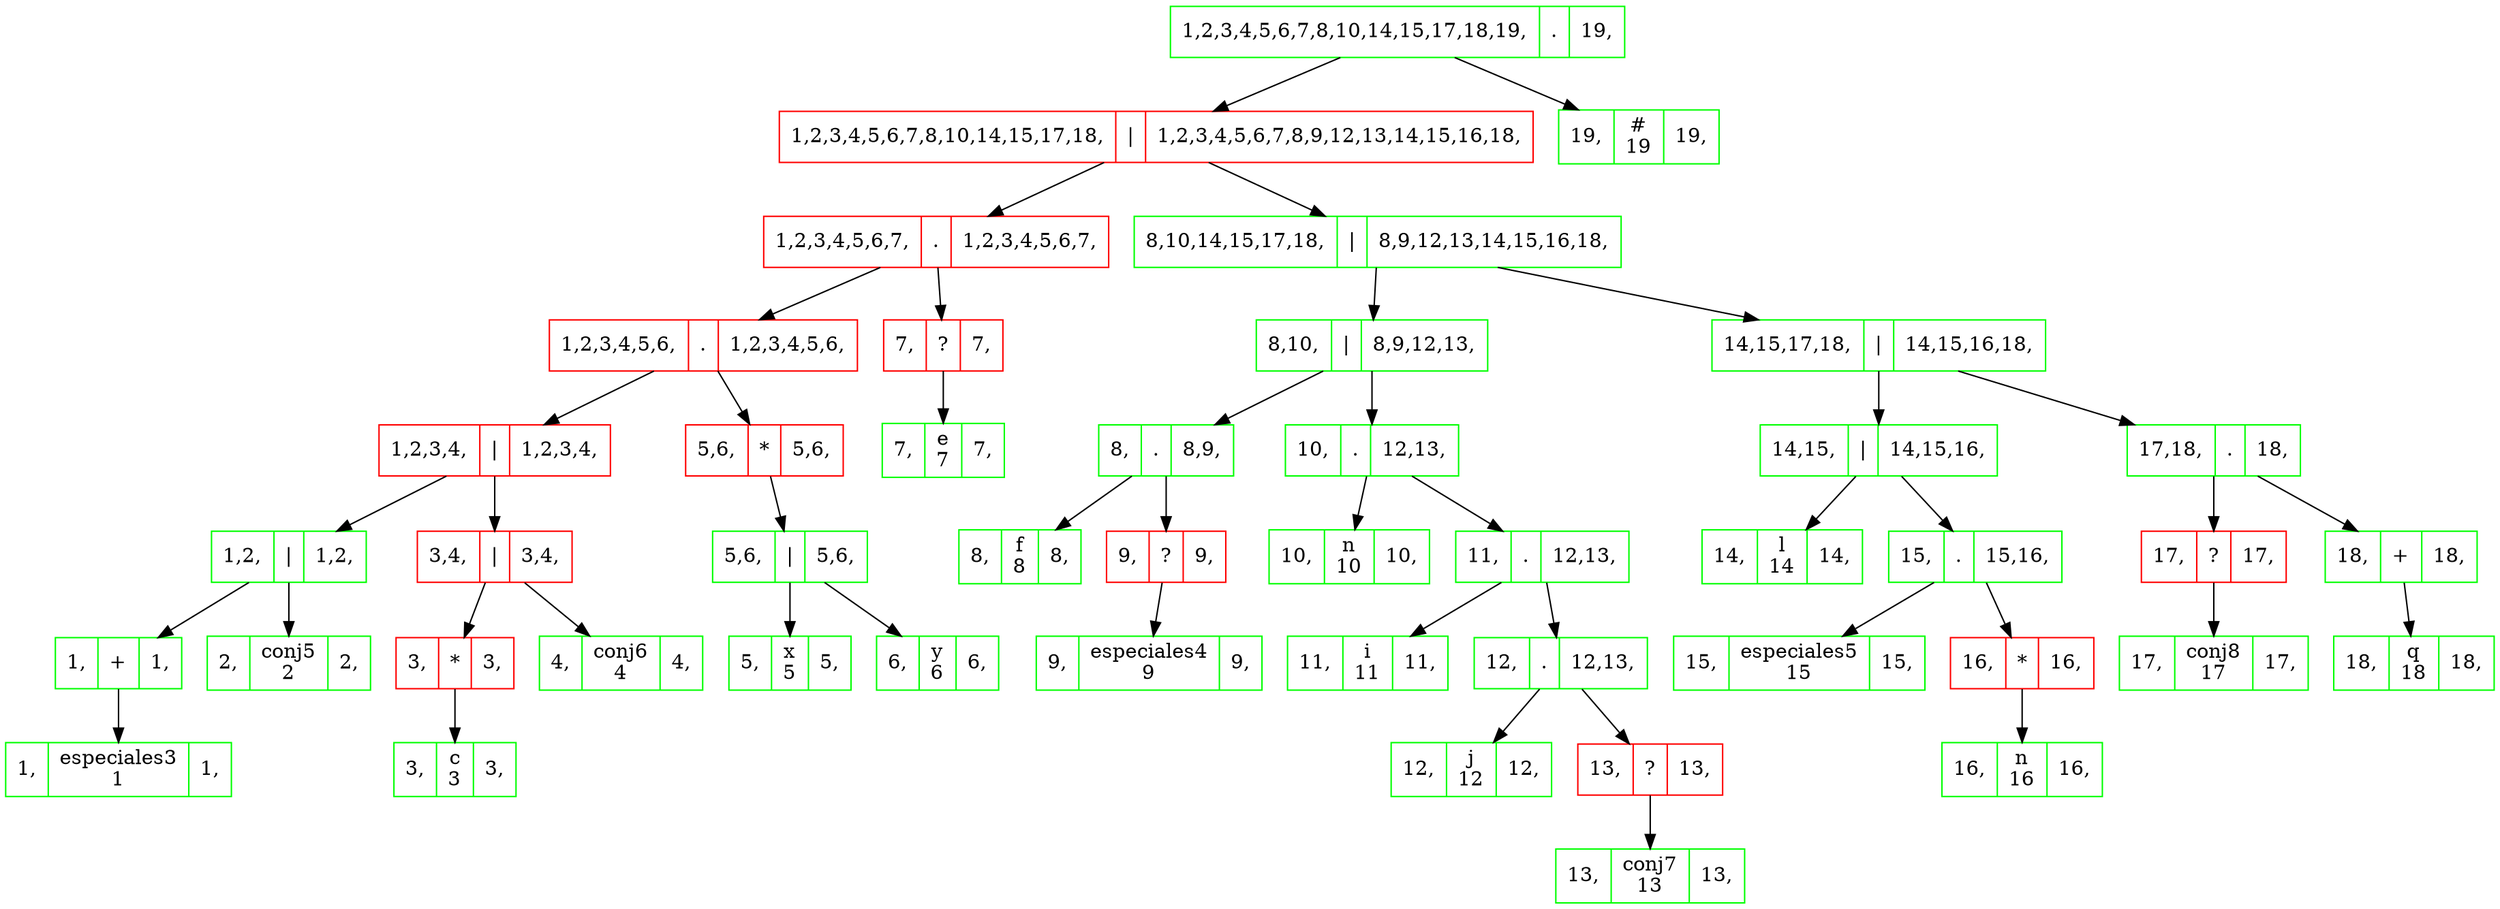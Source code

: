 digraph structs { 
node[shape = box]; 
node[shape = box, color = green]; 
Nodo2066424525[shape=record, label = "<f0> 1,2,3,4,5,6,7,8,10,14,15,17,18,19, | <f1>. | <f2> 19,"];
node[shape = box, color = red]; 
Nodo1707896615[shape=record, label = "<f0> 1,2,3,4,5,6,7,8,10,14,15,17,18, | <f1>\| | <f2> 1,2,3,4,5,6,7,8,9,12,13,14,15,16,18,"];
node[shape = box, color = red]; 
Nodo1903642964[shape=record, label = "<f0> 1,2,3,4,5,6,7, | <f1>. | <f2> 1,2,3,4,5,6,7,"];
node[shape = box, color = red]; 
Nodo542420519[shape=record, label = "<f0> 1,2,3,4,5,6, | <f1>. | <f2> 1,2,3,4,5,6,"];
node[shape = box, color = red]; 
Nodo38522282[shape=record, label = "<f0> 1,2,3,4, | <f1>\| | <f2> 1,2,3,4,"];
node[shape = box, color = green]; 
Nodo74989459[shape=record, label = "<f0> 1,2, | <f1>\| | <f2> 1,2,"];
node[shape = box, color = green]; 
Nodo1326377889[shape=record, label = "<f0> 1, | <f1>+ | <f2> 1,"];
node[shape = box, color = green]; 
Nodo1244549617[shape=record, label = "<f0> 1, | <f1>especiales3\n1 | <f2> 1,"];
node[shape = box, color = green]; 
Nodo383050627[shape=record, label = "<f0> 2, | <f1>conj5\n2 | <f2> 2,"];
node[shape = box, color = red]; 
Nodo1402327661[shape=record, label = "<f0> 3,4, | <f1>\| | <f2> 3,4,"];
node[shape = box, color = red]; 
Nodo1811834973[shape=record, label = "<f0> 3, | <f1>* | <f2> 3,"];
node[shape = box, color = green]; 
Nodo1399266570[shape=record, label = "<f0> 3, | <f1>c\n3 | <f2> 3,"];
node[shape = box, color = green]; 
Nodo1654531102[shape=record, label = "<f0> 4, | <f1>conj6\n4 | <f2> 4,"];
node[shape = box, color = red]; 
Nodo526750874[shape=record, label = "<f0> 5,6, | <f1>* | <f2> 5,6,"];
node[shape = box, color = green]; 
Nodo121748395[shape=record, label = "<f0> 5,6, | <f1>\| | <f2> 5,6,"];
node[shape = box, color = green]; 
Nodo1822783748[shape=record, label = "<f0> 5, | <f1>x\n5 | <f2> 5,"];
node[shape = box, color = green]; 
Nodo2139627098[shape=record, label = "<f0> 6, | <f1>y\n6 | <f2> 6,"];
node[shape = box, color = red]; 
Nodo1291486325[shape=record, label = "<f0> 7, | <f1>? | <f2> 7,"];
node[shape = box, color = green]; 
Nodo1181545122[shape=record, label = "<f0> 7, | <f1>e\n7 | <f2> 7,"];
node[shape = box, color = green]; 
Nodo21417522[shape=record, label = "<f0> 8,10,14,15,17,18, | <f1>\| | <f2> 8,9,12,13,14,15,16,18,"];
node[shape = box, color = green]; 
Nodo1048803982[shape=record, label = "<f0> 8,10, | <f1>\| | <f2> 8,9,12,13,"];
node[shape = box, color = green]; 
Nodo650287111[shape=record, label = "<f0> 8, | <f1>. | <f2> 8,9,"];
node[shape = box, color = green]; 
Nodo119179167[shape=record, label = "<f0> 8, | <f1>f\n8 | <f2> 8,"];
node[shape = box, color = red]; 
Nodo807071248[shape=record, label = "<f0> 9, | <f1>? | <f2> 9,"];
node[shape = box, color = green]; 
Nodo367572375[shape=record, label = "<f0> 9, | <f1>especiales4\n9 | <f2> 9,"];
node[shape = box, color = green]; 
Nodo668468621[shape=record, label = "<f0> 10, | <f1>. | <f2> 12,13,"];
node[shape = box, color = green]; 
Nodo1949124758[shape=record, label = "<f0> 10, | <f1>n\n10 | <f2> 10,"];
node[shape = box, color = green]; 
Nodo329269869[shape=record, label = "<f0> 11, | <f1>. | <f2> 12,13,"];
node[shape = box, color = green]; 
Nodo1127487875[shape=record, label = "<f0> 11, | <f1>i\n11 | <f2> 11,"];
node[shape = box, color = green]; 
Nodo614959109[shape=record, label = "<f0> 12, | <f1>. | <f2> 12,13,"];
node[shape = box, color = green]; 
Nodo986717695[shape=record, label = "<f0> 12, | <f1>j\n12 | <f2> 12,"];
node[shape = box, color = red]; 
Nodo737313762[shape=record, label = "<f0> 13, | <f1>? | <f2> 13,"];
node[shape = box, color = green]; 
Nodo1223257886[shape=record, label = "<f0> 13, | <f1>conj7\n13 | <f2> 13,"];
node[shape = box, color = green]; 
Nodo1343627686[shape=record, label = "<f0> 14,15,17,18, | <f1>\| | <f2> 14,15,16,18,"];
node[shape = box, color = green]; 
Nodo1788080574[shape=record, label = "<f0> 14,15, | <f1>\| | <f2> 14,15,16,"];
node[shape = box, color = green]; 
Nodo1430360733[shape=record, label = "<f0> 14, | <f1>l\n14 | <f2> 14,"];
node[shape = box, color = green]; 
Nodo1456703156[shape=record, label = "<f0> 15, | <f1>. | <f2> 15,16,"];
node[shape = box, color = green]; 
Nodo925472473[shape=record, label = "<f0> 15, | <f1>especiales5\n15 | <f2> 15,"];
node[shape = box, color = red]; 
Nodo1111658371[shape=record, label = "<f0> 16, | <f1>* | <f2> 16,"];
node[shape = box, color = green]; 
Nodo458106924[shape=record, label = "<f0> 16, | <f1>n\n16 | <f2> 16,"];
node[shape = box, color = green]; 
Nodo1373830103[shape=record, label = "<f0> 17,18, | <f1>. | <f2> 18,"];
node[shape = box, color = red]; 
Nodo705044588[shape=record, label = "<f0> 17, | <f1>? | <f2> 17,"];
node[shape = box, color = green]; 
Nodo2087623736[shape=record, label = "<f0> 17, | <f1>conj8\n17 | <f2> 17,"];
node[shape = box, color = green]; 
Nodo378258641[shape=record, label = "<f0> 18, | <f1>+ | <f2> 18,"];
node[shape = box, color = green]; 
Nodo1349630356[shape=record, label = "<f0> 18, | <f1>q\n18 | <f2> 18,"];
node[shape = box, color = green]; 
Nodo1274013366[shape=record, label = "<f0> 19, | <f1>#\n19 | <f2> 19,"];

Nodo2066424525 -> Nodo1707896615; 

Nodo2066424525 -> Nodo1274013366; 

Nodo1707896615 -> Nodo1903642964; 

Nodo1707896615 -> Nodo21417522; 

Nodo1903642964 -> Nodo542420519; 

Nodo1903642964 -> Nodo1291486325; 

Nodo542420519 -> Nodo38522282; 

Nodo542420519 -> Nodo526750874; 

Nodo38522282 -> Nodo74989459; 

Nodo38522282 -> Nodo1402327661; 

Nodo74989459 -> Nodo1326377889; 

Nodo74989459 -> Nodo383050627; 

Nodo1326377889 -> Nodo1244549617; 

Nodo1402327661 -> Nodo1811834973; 

Nodo1402327661 -> Nodo1654531102; 

Nodo1811834973 -> Nodo1399266570; 

Nodo526750874 -> Nodo121748395; 

Nodo121748395 -> Nodo1822783748; 

Nodo121748395 -> Nodo2139627098; 

Nodo1291486325 -> Nodo1181545122; 

Nodo21417522 -> Nodo1048803982; 

Nodo21417522 -> Nodo1343627686; 

Nodo1048803982 -> Nodo650287111; 

Nodo1048803982 -> Nodo668468621; 

Nodo650287111 -> Nodo119179167; 

Nodo650287111 -> Nodo807071248; 

Nodo807071248 -> Nodo367572375; 

Nodo668468621 -> Nodo1949124758; 

Nodo668468621 -> Nodo329269869; 

Nodo329269869 -> Nodo1127487875; 

Nodo329269869 -> Nodo614959109; 

Nodo614959109 -> Nodo986717695; 

Nodo614959109 -> Nodo737313762; 

Nodo737313762 -> Nodo1223257886; 

Nodo1343627686 -> Nodo1788080574; 

Nodo1343627686 -> Nodo1373830103; 

Nodo1788080574 -> Nodo1430360733; 

Nodo1788080574 -> Nodo1456703156; 

Nodo1456703156 -> Nodo925472473; 

Nodo1456703156 -> Nodo1111658371; 

Nodo1111658371 -> Nodo458106924; 

Nodo1373830103 -> Nodo705044588; 

Nodo1373830103 -> Nodo378258641; 

Nodo705044588 -> Nodo2087623736; 

Nodo378258641 -> Nodo1349630356; 
}
